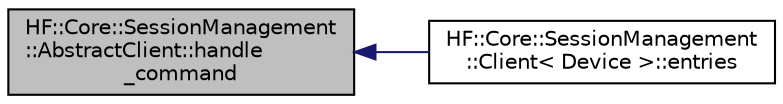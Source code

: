 digraph "HF::Core::SessionManagement::AbstractClient::handle_command"
{
  edge [fontname="Helvetica",fontsize="10",labelfontname="Helvetica",labelfontsize="10"];
  node [fontname="Helvetica",fontsize="10",shape=record];
  rankdir="LR";
  Node48 [label="HF::Core::SessionManagement\l::AbstractClient::handle\l_command",height=0.2,width=0.4,color="black", fillcolor="grey75", style="filled", fontcolor="black"];
  Node48 -> Node49 [dir="back",color="midnightblue",fontsize="10",style="solid",fontname="Helvetica"];
  Node49 [label="HF::Core::SessionManagement\l::Client\< Device \>::entries",height=0.2,width=0.4,color="black", fillcolor="white", style="filled",URL="$group__sessions.html#ga78a7df9505cc3b366e6db431eb18723c",tooltip="This event is called when a response to a get entries is received. "];
}
